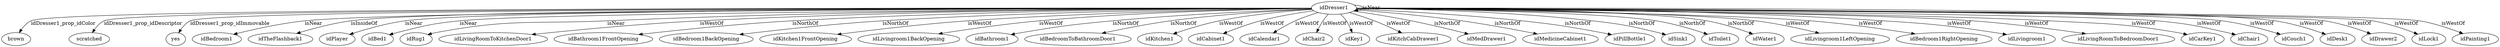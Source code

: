 digraph  {
idDresser1 [node_type=entity_node];
brown [node_type=property_node];
scratched [node_type=property_node];
yes [node_type=property_node];
idBedroom1 [node_type=entity_node];
idTheFlashback1 [node_type=entity_node];
idPlayer [node_type=entity_node];
idBed1 [node_type=entity_node];
idRug1 [node_type=entity_node];
idLivingRoomToKitchenDoor1 [node_type=entity_node];
idBathroom1FrontOpening [node_type=entity_node];
idBedroom1BackOpening [node_type=entity_node];
idKitchen1FrontOpening [node_type=entity_node];
idLivingroom1BackOpening [node_type=entity_node];
idBathroom1 [node_type=entity_node];
idBedroomToBathroomDoor1 [node_type=entity_node];
idKitchen1 [node_type=entity_node];
idCabinet1 [node_type=entity_node];
idCalendar1 [node_type=entity_node];
idChair2 [node_type=entity_node];
idKey1 [node_type=entity_node];
idKitchCabDrawer1 [node_type=entity_node];
idMedDrawer1 [node_type=entity_node];
idMedicineCabinet1 [node_type=entity_node];
idPillBottle1 [node_type=entity_node];
idSink1 [node_type=entity_node];
idToilet1 [node_type=entity_node];
idWater1 [node_type=entity_node];
idLivingroom1LeftOpening [node_type=entity_node];
idBedroom1RightOpening [node_type=entity_node];
idLivingroom1 [node_type=entity_node];
idLivingRoomToBedroomDoor1 [node_type=entity_node];
idCarKey1 [node_type=entity_node];
idChair1 [node_type=entity_node];
idCouch1 [node_type=entity_node];
idDesk1 [node_type=entity_node];
idDrawer2 [node_type=entity_node];
idLock1 [node_type=entity_node];
idPainting1 [node_type=entity_node];
idDresser1 -> brown  [edge_type=property, label=idDresser1_prop_idColor];
idDresser1 -> scratched  [edge_type=property, label=idDresser1_prop_idDescriptor];
idDresser1 -> yes  [edge_type=property, label=idDresser1_prop_idImmovable];
idDresser1 -> idBedroom1  [edge_type=relationship, label=isNear];
idDresser1 -> idTheFlashback1  [edge_type=relationship, label=isInsideOf];
idDresser1 -> idPlayer  [edge_type=relationship, label=isNear];
idDresser1 -> idBed1  [edge_type=relationship, label=isNear];
idDresser1 -> idRug1  [edge_type=relationship, label=isNear];
idDresser1 -> idDresser1  [edge_type=relationship, label=isNear];
idDresser1 -> idLivingRoomToKitchenDoor1  [edge_type=relationship, label=isWestOf];
idDresser1 -> idBathroom1FrontOpening  [edge_type=relationship, label=isNorthOf];
idDresser1 -> idBedroom1BackOpening  [edge_type=relationship, label=isNorthOf];
idDresser1 -> idKitchen1FrontOpening  [edge_type=relationship, label=isWestOf];
idDresser1 -> idLivingroom1BackOpening  [edge_type=relationship, label=isWestOf];
idDresser1 -> idBathroom1  [edge_type=relationship, label=isNorthOf];
idDresser1 -> idBedroomToBathroomDoor1  [edge_type=relationship, label=isNorthOf];
idDresser1 -> idKitchen1  [edge_type=relationship, label=isWestOf];
idDresser1 -> idCabinet1  [edge_type=relationship, label=isWestOf];
idDresser1 -> idCalendar1  [edge_type=relationship, label=isWestOf];
idDresser1 -> idChair2  [edge_type=relationship, label=isWestOf];
idDresser1 -> idKey1  [edge_type=relationship, label=isWestOf];
idDresser1 -> idKitchCabDrawer1  [edge_type=relationship, label=isWestOf];
idDresser1 -> idMedDrawer1  [edge_type=relationship, label=isNorthOf];
idDresser1 -> idMedicineCabinet1  [edge_type=relationship, label=isNorthOf];
idDresser1 -> idPillBottle1  [edge_type=relationship, label=isNorthOf];
idDresser1 -> idSink1  [edge_type=relationship, label=isNorthOf];
idDresser1 -> idToilet1  [edge_type=relationship, label=isNorthOf];
idDresser1 -> idWater1  [edge_type=relationship, label=isNorthOf];
idDresser1 -> idLivingroom1LeftOpening  [edge_type=relationship, label=isWestOf];
idDresser1 -> idBedroom1RightOpening  [edge_type=relationship, label=isWestOf];
idDresser1 -> idLivingroom1  [edge_type=relationship, label=isWestOf];
idDresser1 -> idLivingRoomToBedroomDoor1  [edge_type=relationship, label=isWestOf];
idDresser1 -> idCarKey1  [edge_type=relationship, label=isWestOf];
idDresser1 -> idChair1  [edge_type=relationship, label=isWestOf];
idDresser1 -> idCouch1  [edge_type=relationship, label=isWestOf];
idDresser1 -> idDesk1  [edge_type=relationship, label=isWestOf];
idDresser1 -> idDrawer2  [edge_type=relationship, label=isWestOf];
idDresser1 -> idLock1  [edge_type=relationship, label=isWestOf];
idDresser1 -> idPainting1  [edge_type=relationship, label=isWestOf];
}
